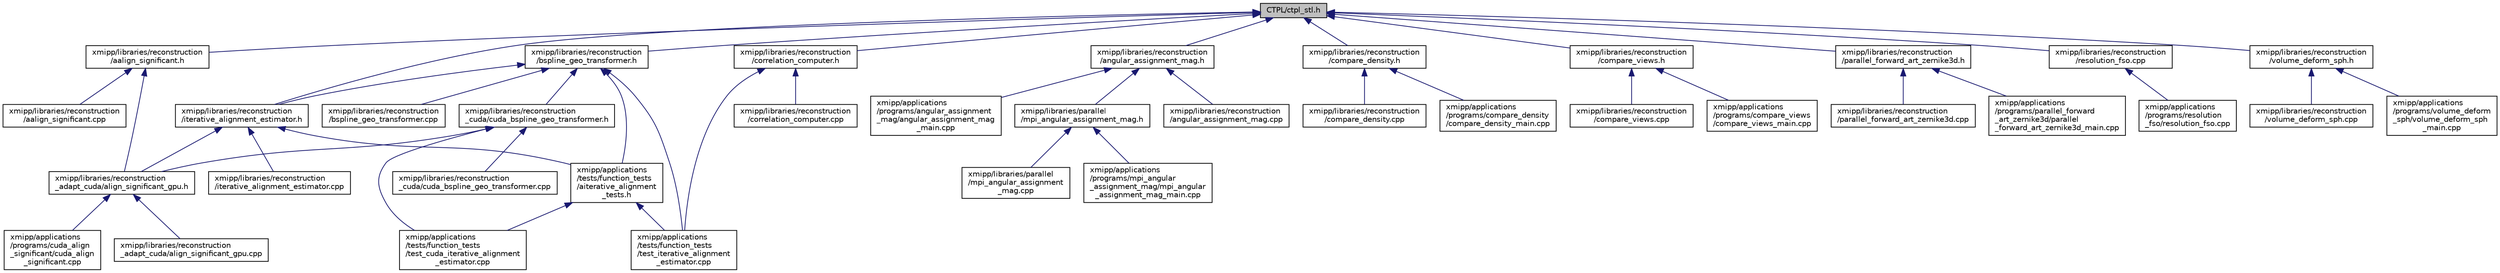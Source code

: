 digraph "CTPL/ctpl_stl.h"
{
  edge [fontname="Helvetica",fontsize="10",labelfontname="Helvetica",labelfontsize="10"];
  node [fontname="Helvetica",fontsize="10",shape=record];
  Node10 [label="CTPL/ctpl_stl.h",height=0.2,width=0.4,color="black", fillcolor="grey75", style="filled", fontcolor="black"];
  Node10 -> Node11 [dir="back",color="midnightblue",fontsize="10",style="solid",fontname="Helvetica"];
  Node11 [label="xmipp/libraries/reconstruction\l/aalign_significant.h",height=0.2,width=0.4,color="black", fillcolor="white", style="filled",URL="$aalign__significant_8h.html"];
  Node11 -> Node12 [dir="back",color="midnightblue",fontsize="10",style="solid",fontname="Helvetica"];
  Node12 [label="xmipp/libraries/reconstruction\l/aalign_significant.cpp",height=0.2,width=0.4,color="black", fillcolor="white", style="filled",URL="$aalign__significant_8cpp.html"];
  Node11 -> Node13 [dir="back",color="midnightblue",fontsize="10",style="solid",fontname="Helvetica"];
  Node13 [label="xmipp/libraries/reconstruction\l_adapt_cuda/align_significant_gpu.h",height=0.2,width=0.4,color="black", fillcolor="white", style="filled",URL="$align__significant__gpu_8h.html"];
  Node13 -> Node14 [dir="back",color="midnightblue",fontsize="10",style="solid",fontname="Helvetica"];
  Node14 [label="xmipp/applications\l/programs/cuda_align\l_significant/cuda_align\l_significant.cpp",height=0.2,width=0.4,color="black", fillcolor="white", style="filled",URL="$cuda__align__significant_8cpp.html"];
  Node13 -> Node15 [dir="back",color="midnightblue",fontsize="10",style="solid",fontname="Helvetica"];
  Node15 [label="xmipp/libraries/reconstruction\l_adapt_cuda/align_significant_gpu.cpp",height=0.2,width=0.4,color="black", fillcolor="white", style="filled",URL="$align__significant__gpu_8cpp.html"];
  Node10 -> Node16 [dir="back",color="midnightblue",fontsize="10",style="solid",fontname="Helvetica"];
  Node16 [label="xmipp/libraries/reconstruction\l/angular_assignment_mag.h",height=0.2,width=0.4,color="black", fillcolor="white", style="filled",URL="$angular__assignment__mag_8h.html"];
  Node16 -> Node17 [dir="back",color="midnightblue",fontsize="10",style="solid",fontname="Helvetica"];
  Node17 [label="xmipp/applications\l/programs/angular_assignment\l_mag/angular_assignment_mag\l_main.cpp",height=0.2,width=0.4,color="black", fillcolor="white", style="filled",URL="$angular__assignment__mag__main_8cpp.html"];
  Node16 -> Node18 [dir="back",color="midnightblue",fontsize="10",style="solid",fontname="Helvetica"];
  Node18 [label="xmipp/libraries/parallel\l/mpi_angular_assignment_mag.h",height=0.2,width=0.4,color="black", fillcolor="white", style="filled",URL="$mpi__angular__assignment__mag_8h.html"];
  Node18 -> Node19 [dir="back",color="midnightblue",fontsize="10",style="solid",fontname="Helvetica"];
  Node19 [label="xmipp/applications\l/programs/mpi_angular\l_assignment_mag/mpi_angular\l_assignment_mag_main.cpp",height=0.2,width=0.4,color="black", fillcolor="white", style="filled",URL="$mpi__angular__assignment__mag__main_8cpp.html"];
  Node18 -> Node20 [dir="back",color="midnightblue",fontsize="10",style="solid",fontname="Helvetica"];
  Node20 [label="xmipp/libraries/parallel\l/mpi_angular_assignment\l_mag.cpp",height=0.2,width=0.4,color="black", fillcolor="white", style="filled",URL="$mpi__angular__assignment__mag_8cpp.html"];
  Node16 -> Node21 [dir="back",color="midnightblue",fontsize="10",style="solid",fontname="Helvetica"];
  Node21 [label="xmipp/libraries/reconstruction\l/angular_assignment_mag.cpp",height=0.2,width=0.4,color="black", fillcolor="white", style="filled",URL="$angular__assignment__mag_8cpp.html"];
  Node10 -> Node22 [dir="back",color="midnightblue",fontsize="10",style="solid",fontname="Helvetica"];
  Node22 [label="xmipp/libraries/reconstruction\l/bspline_geo_transformer.h",height=0.2,width=0.4,color="black", fillcolor="white", style="filled",URL="$bspline__geo__transformer_8h.html"];
  Node22 -> Node23 [dir="back",color="midnightblue",fontsize="10",style="solid",fontname="Helvetica"];
  Node23 [label="xmipp/applications\l/tests/function_tests\l/aiterative_alignment\l_tests.h",height=0.2,width=0.4,color="black", fillcolor="white", style="filled",URL="$aiterative__alignment__tests_8h.html"];
  Node23 -> Node24 [dir="back",color="midnightblue",fontsize="10",style="solid",fontname="Helvetica"];
  Node24 [label="xmipp/applications\l/tests/function_tests\l/test_cuda_iterative_alignment\l_estimator.cpp",height=0.2,width=0.4,color="black", fillcolor="white", style="filled",URL="$test__cuda__iterative__alignment__estimator_8cpp.html"];
  Node23 -> Node25 [dir="back",color="midnightblue",fontsize="10",style="solid",fontname="Helvetica"];
  Node25 [label="xmipp/applications\l/tests/function_tests\l/test_iterative_alignment\l_estimator.cpp",height=0.2,width=0.4,color="black", fillcolor="white", style="filled",URL="$test__iterative__alignment__estimator_8cpp.html"];
  Node22 -> Node25 [dir="back",color="midnightblue",fontsize="10",style="solid",fontname="Helvetica"];
  Node22 -> Node26 [dir="back",color="midnightblue",fontsize="10",style="solid",fontname="Helvetica"];
  Node26 [label="xmipp/libraries/reconstruction\l/bspline_geo_transformer.cpp",height=0.2,width=0.4,color="black", fillcolor="white", style="filled",URL="$bspline__geo__transformer_8cpp.html"];
  Node22 -> Node27 [dir="back",color="midnightblue",fontsize="10",style="solid",fontname="Helvetica"];
  Node27 [label="xmipp/libraries/reconstruction\l/iterative_alignment_estimator.h",height=0.2,width=0.4,color="black", fillcolor="white", style="filled",URL="$iterative__alignment__estimator_8h.html"];
  Node27 -> Node23 [dir="back",color="midnightblue",fontsize="10",style="solid",fontname="Helvetica"];
  Node27 -> Node28 [dir="back",color="midnightblue",fontsize="10",style="solid",fontname="Helvetica"];
  Node28 [label="xmipp/libraries/reconstruction\l/iterative_alignment_estimator.cpp",height=0.2,width=0.4,color="black", fillcolor="white", style="filled",URL="$iterative__alignment__estimator_8cpp.html"];
  Node27 -> Node13 [dir="back",color="midnightblue",fontsize="10",style="solid",fontname="Helvetica"];
  Node22 -> Node29 [dir="back",color="midnightblue",fontsize="10",style="solid",fontname="Helvetica"];
  Node29 [label="xmipp/libraries/reconstruction\l_cuda/cuda_bspline_geo_transformer.h",height=0.2,width=0.4,color="black", fillcolor="white", style="filled",URL="$cuda__bspline__geo__transformer_8h.html"];
  Node29 -> Node24 [dir="back",color="midnightblue",fontsize="10",style="solid",fontname="Helvetica"];
  Node29 -> Node13 [dir="back",color="midnightblue",fontsize="10",style="solid",fontname="Helvetica"];
  Node29 -> Node30 [dir="back",color="midnightblue",fontsize="10",style="solid",fontname="Helvetica"];
  Node30 [label="xmipp/libraries/reconstruction\l_cuda/cuda_bspline_geo_transformer.cpp",height=0.2,width=0.4,color="black", fillcolor="white", style="filled",URL="$cuda__bspline__geo__transformer_8cpp.html"];
  Node10 -> Node31 [dir="back",color="midnightblue",fontsize="10",style="solid",fontname="Helvetica"];
  Node31 [label="xmipp/libraries/reconstruction\l/compare_density.h",height=0.2,width=0.4,color="black", fillcolor="white", style="filled",URL="$compare__density_8h.html"];
  Node31 -> Node32 [dir="back",color="midnightblue",fontsize="10",style="solid",fontname="Helvetica"];
  Node32 [label="xmipp/applications\l/programs/compare_density\l/compare_density_main.cpp",height=0.2,width=0.4,color="black", fillcolor="white", style="filled",URL="$compare__density__main_8cpp.html"];
  Node31 -> Node33 [dir="back",color="midnightblue",fontsize="10",style="solid",fontname="Helvetica"];
  Node33 [label="xmipp/libraries/reconstruction\l/compare_density.cpp",height=0.2,width=0.4,color="black", fillcolor="white", style="filled",URL="$compare__density_8cpp.html"];
  Node10 -> Node34 [dir="back",color="midnightblue",fontsize="10",style="solid",fontname="Helvetica"];
  Node34 [label="xmipp/libraries/reconstruction\l/compare_views.h",height=0.2,width=0.4,color="black", fillcolor="white", style="filled",URL="$compare__views_8h.html"];
  Node34 -> Node35 [dir="back",color="midnightblue",fontsize="10",style="solid",fontname="Helvetica"];
  Node35 [label="xmipp/applications\l/programs/compare_views\l/compare_views_main.cpp",height=0.2,width=0.4,color="black", fillcolor="white", style="filled",URL="$compare__views__main_8cpp.html"];
  Node34 -> Node36 [dir="back",color="midnightblue",fontsize="10",style="solid",fontname="Helvetica"];
  Node36 [label="xmipp/libraries/reconstruction\l/compare_views.cpp",height=0.2,width=0.4,color="black", fillcolor="white", style="filled",URL="$compare__views_8cpp.html"];
  Node10 -> Node37 [dir="back",color="midnightblue",fontsize="10",style="solid",fontname="Helvetica"];
  Node37 [label="xmipp/libraries/reconstruction\l/correlation_computer.h",height=0.2,width=0.4,color="black", fillcolor="white", style="filled",URL="$correlation__computer_8h.html"];
  Node37 -> Node25 [dir="back",color="midnightblue",fontsize="10",style="solid",fontname="Helvetica"];
  Node37 -> Node38 [dir="back",color="midnightblue",fontsize="10",style="solid",fontname="Helvetica"];
  Node38 [label="xmipp/libraries/reconstruction\l/correlation_computer.cpp",height=0.2,width=0.4,color="black", fillcolor="white", style="filled",URL="$correlation__computer_8cpp.html"];
  Node10 -> Node27 [dir="back",color="midnightblue",fontsize="10",style="solid",fontname="Helvetica"];
  Node10 -> Node39 [dir="back",color="midnightblue",fontsize="10",style="solid",fontname="Helvetica"];
  Node39 [label="xmipp/libraries/reconstruction\l/parallel_forward_art_zernike3d.h",height=0.2,width=0.4,color="black", fillcolor="white", style="filled",URL="$parallel__forward__art__zernike3d_8h.html"];
  Node39 -> Node40 [dir="back",color="midnightblue",fontsize="10",style="solid",fontname="Helvetica"];
  Node40 [label="xmipp/applications\l/programs/parallel_forward\l_art_zernike3d/parallel\l_forward_art_zernike3d_main.cpp",height=0.2,width=0.4,color="black", fillcolor="white", style="filled",URL="$parallel__forward__art__zernike3d__main_8cpp.html"];
  Node39 -> Node41 [dir="back",color="midnightblue",fontsize="10",style="solid",fontname="Helvetica"];
  Node41 [label="xmipp/libraries/reconstruction\l/parallel_forward_art_zernike3d.cpp",height=0.2,width=0.4,color="black", fillcolor="white", style="filled",URL="$parallel__forward__art__zernike3d_8cpp.html"];
  Node10 -> Node42 [dir="back",color="midnightblue",fontsize="10",style="solid",fontname="Helvetica"];
  Node42 [label="xmipp/libraries/reconstruction\l/resolution_fso.cpp",height=0.2,width=0.4,color="black", fillcolor="white", style="filled",URL="$libraries_2reconstruction_2resolution__fso_8cpp.html"];
  Node42 -> Node43 [dir="back",color="midnightblue",fontsize="10",style="solid",fontname="Helvetica"];
  Node43 [label="xmipp/applications\l/programs/resolution\l_fso/resolution_fso.cpp",height=0.2,width=0.4,color="black", fillcolor="white", style="filled",URL="$applications_2programs_2resolution__fso_2resolution__fso_8cpp.html"];
  Node10 -> Node44 [dir="back",color="midnightblue",fontsize="10",style="solid",fontname="Helvetica"];
  Node44 [label="xmipp/libraries/reconstruction\l/volume_deform_sph.h",height=0.2,width=0.4,color="black", fillcolor="white", style="filled",URL="$volume__deform__sph_8h.html"];
  Node44 -> Node45 [dir="back",color="midnightblue",fontsize="10",style="solid",fontname="Helvetica"];
  Node45 [label="xmipp/applications\l/programs/volume_deform\l_sph/volume_deform_sph\l_main.cpp",height=0.2,width=0.4,color="black", fillcolor="white", style="filled",URL="$volume__deform__sph__main_8cpp.html"];
  Node44 -> Node46 [dir="back",color="midnightblue",fontsize="10",style="solid",fontname="Helvetica"];
  Node46 [label="xmipp/libraries/reconstruction\l/volume_deform_sph.cpp",height=0.2,width=0.4,color="black", fillcolor="white", style="filled",URL="$volume__deform__sph_8cpp.html"];
}

